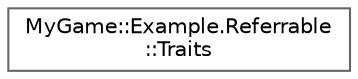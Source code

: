 digraph "Graphical Class Hierarchy"
{
 // LATEX_PDF_SIZE
  bgcolor="transparent";
  edge [fontname=Helvetica,fontsize=10,labelfontname=Helvetica,labelfontsize=10];
  node [fontname=Helvetica,fontsize=10,shape=box,height=0.2,width=0.4];
  rankdir="LR";
  Node0 [id="Node000000",label="MyGame::Example.Referrable\l::Traits",height=0.2,width=0.4,color="grey40", fillcolor="white", style="filled",URL="$structMyGame_1_1Example_1_1Referrable_1_1Traits.html",tooltip=" "];
}
